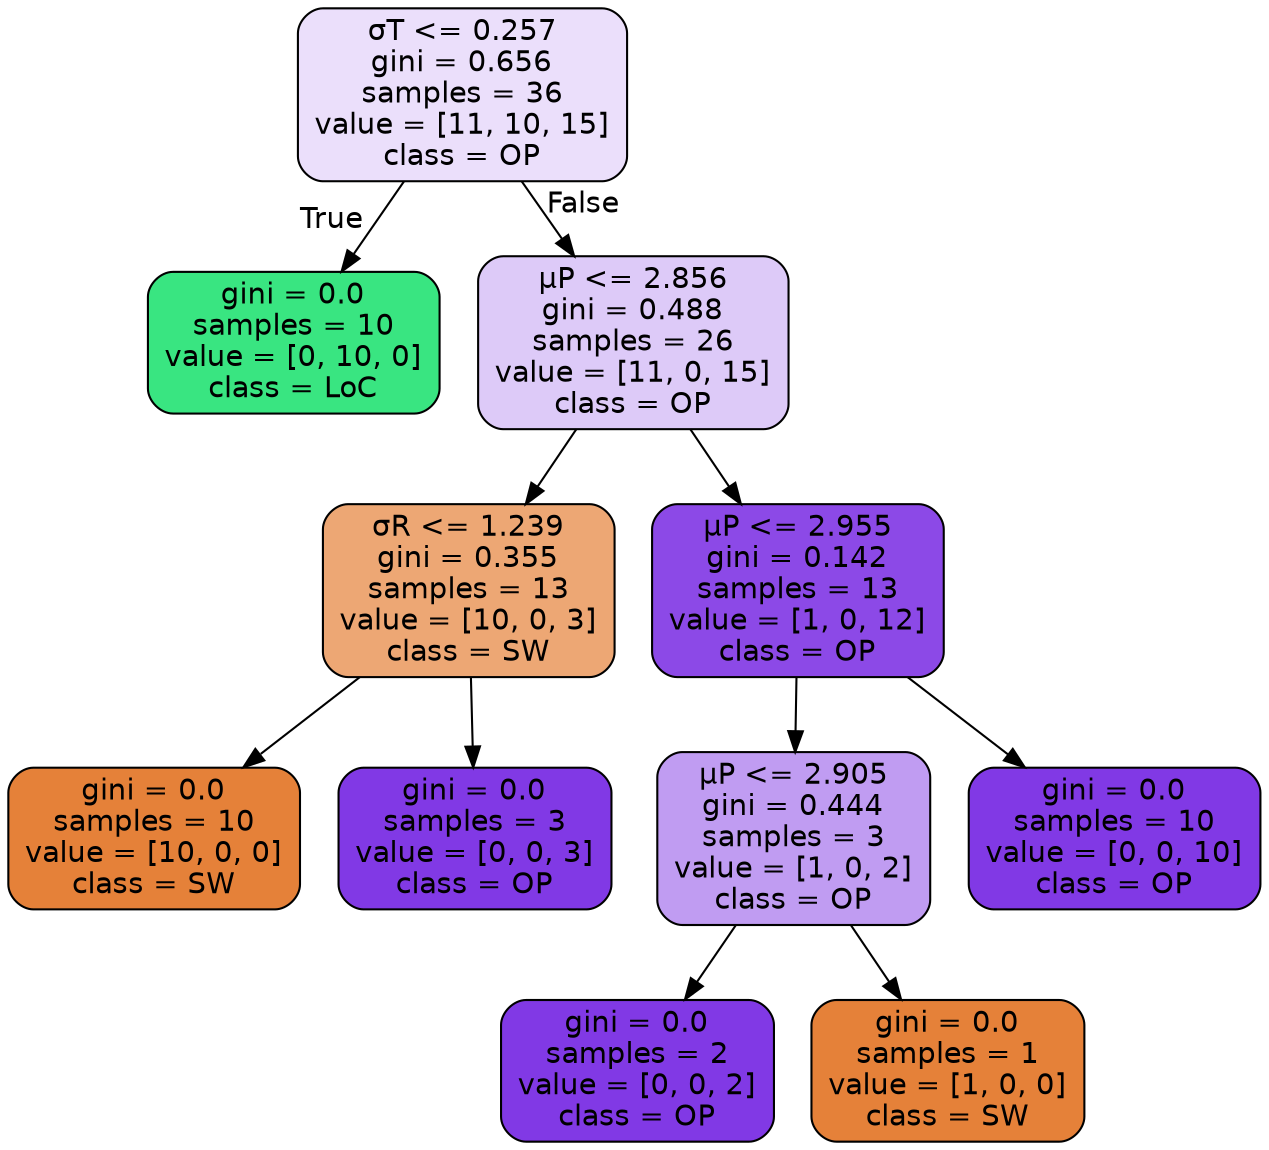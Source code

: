 digraph Tree {
node [shape=box, style="filled, rounded", color="black", fontname="helvetica"] ;
edge [fontname="helvetica"] ;
0 [label="σT <= 0.257\ngini = 0.656\nsamples = 36\nvalue = [11, 10, 15]\nclass = OP", fillcolor="#ebdffb"] ;
1 [label="gini = 0.0\nsamples = 10\nvalue = [0, 10, 0]\nclass = LoC", fillcolor="#39e581"] ;
0 -> 1 [labeldistance=2.5, labelangle=45, headlabel="True"] ;
2 [label="μP <= 2.856\ngini = 0.488\nsamples = 26\nvalue = [11, 0, 15]\nclass = OP", fillcolor="#ddcaf8"] ;
0 -> 2 [labeldistance=2.5, labelangle=-45, headlabel="False"] ;
3 [label="σR <= 1.239\ngini = 0.355\nsamples = 13\nvalue = [10, 0, 3]\nclass = SW", fillcolor="#eda774"] ;
2 -> 3 ;
4 [label="gini = 0.0\nsamples = 10\nvalue = [10, 0, 0]\nclass = SW", fillcolor="#e58139"] ;
3 -> 4 ;
5 [label="gini = 0.0\nsamples = 3\nvalue = [0, 0, 3]\nclass = OP", fillcolor="#8139e5"] ;
3 -> 5 ;
6 [label="μP <= 2.955\ngini = 0.142\nsamples = 13\nvalue = [1, 0, 12]\nclass = OP", fillcolor="#8c49e7"] ;
2 -> 6 ;
7 [label="μP <= 2.905\ngini = 0.444\nsamples = 3\nvalue = [1, 0, 2]\nclass = OP", fillcolor="#c09cf2"] ;
6 -> 7 ;
8 [label="gini = 0.0\nsamples = 2\nvalue = [0, 0, 2]\nclass = OP", fillcolor="#8139e5"] ;
7 -> 8 ;
9 [label="gini = 0.0\nsamples = 1\nvalue = [1, 0, 0]\nclass = SW", fillcolor="#e58139"] ;
7 -> 9 ;
10 [label="gini = 0.0\nsamples = 10\nvalue = [0, 0, 10]\nclass = OP", fillcolor="#8139e5"] ;
6 -> 10 ;
}
